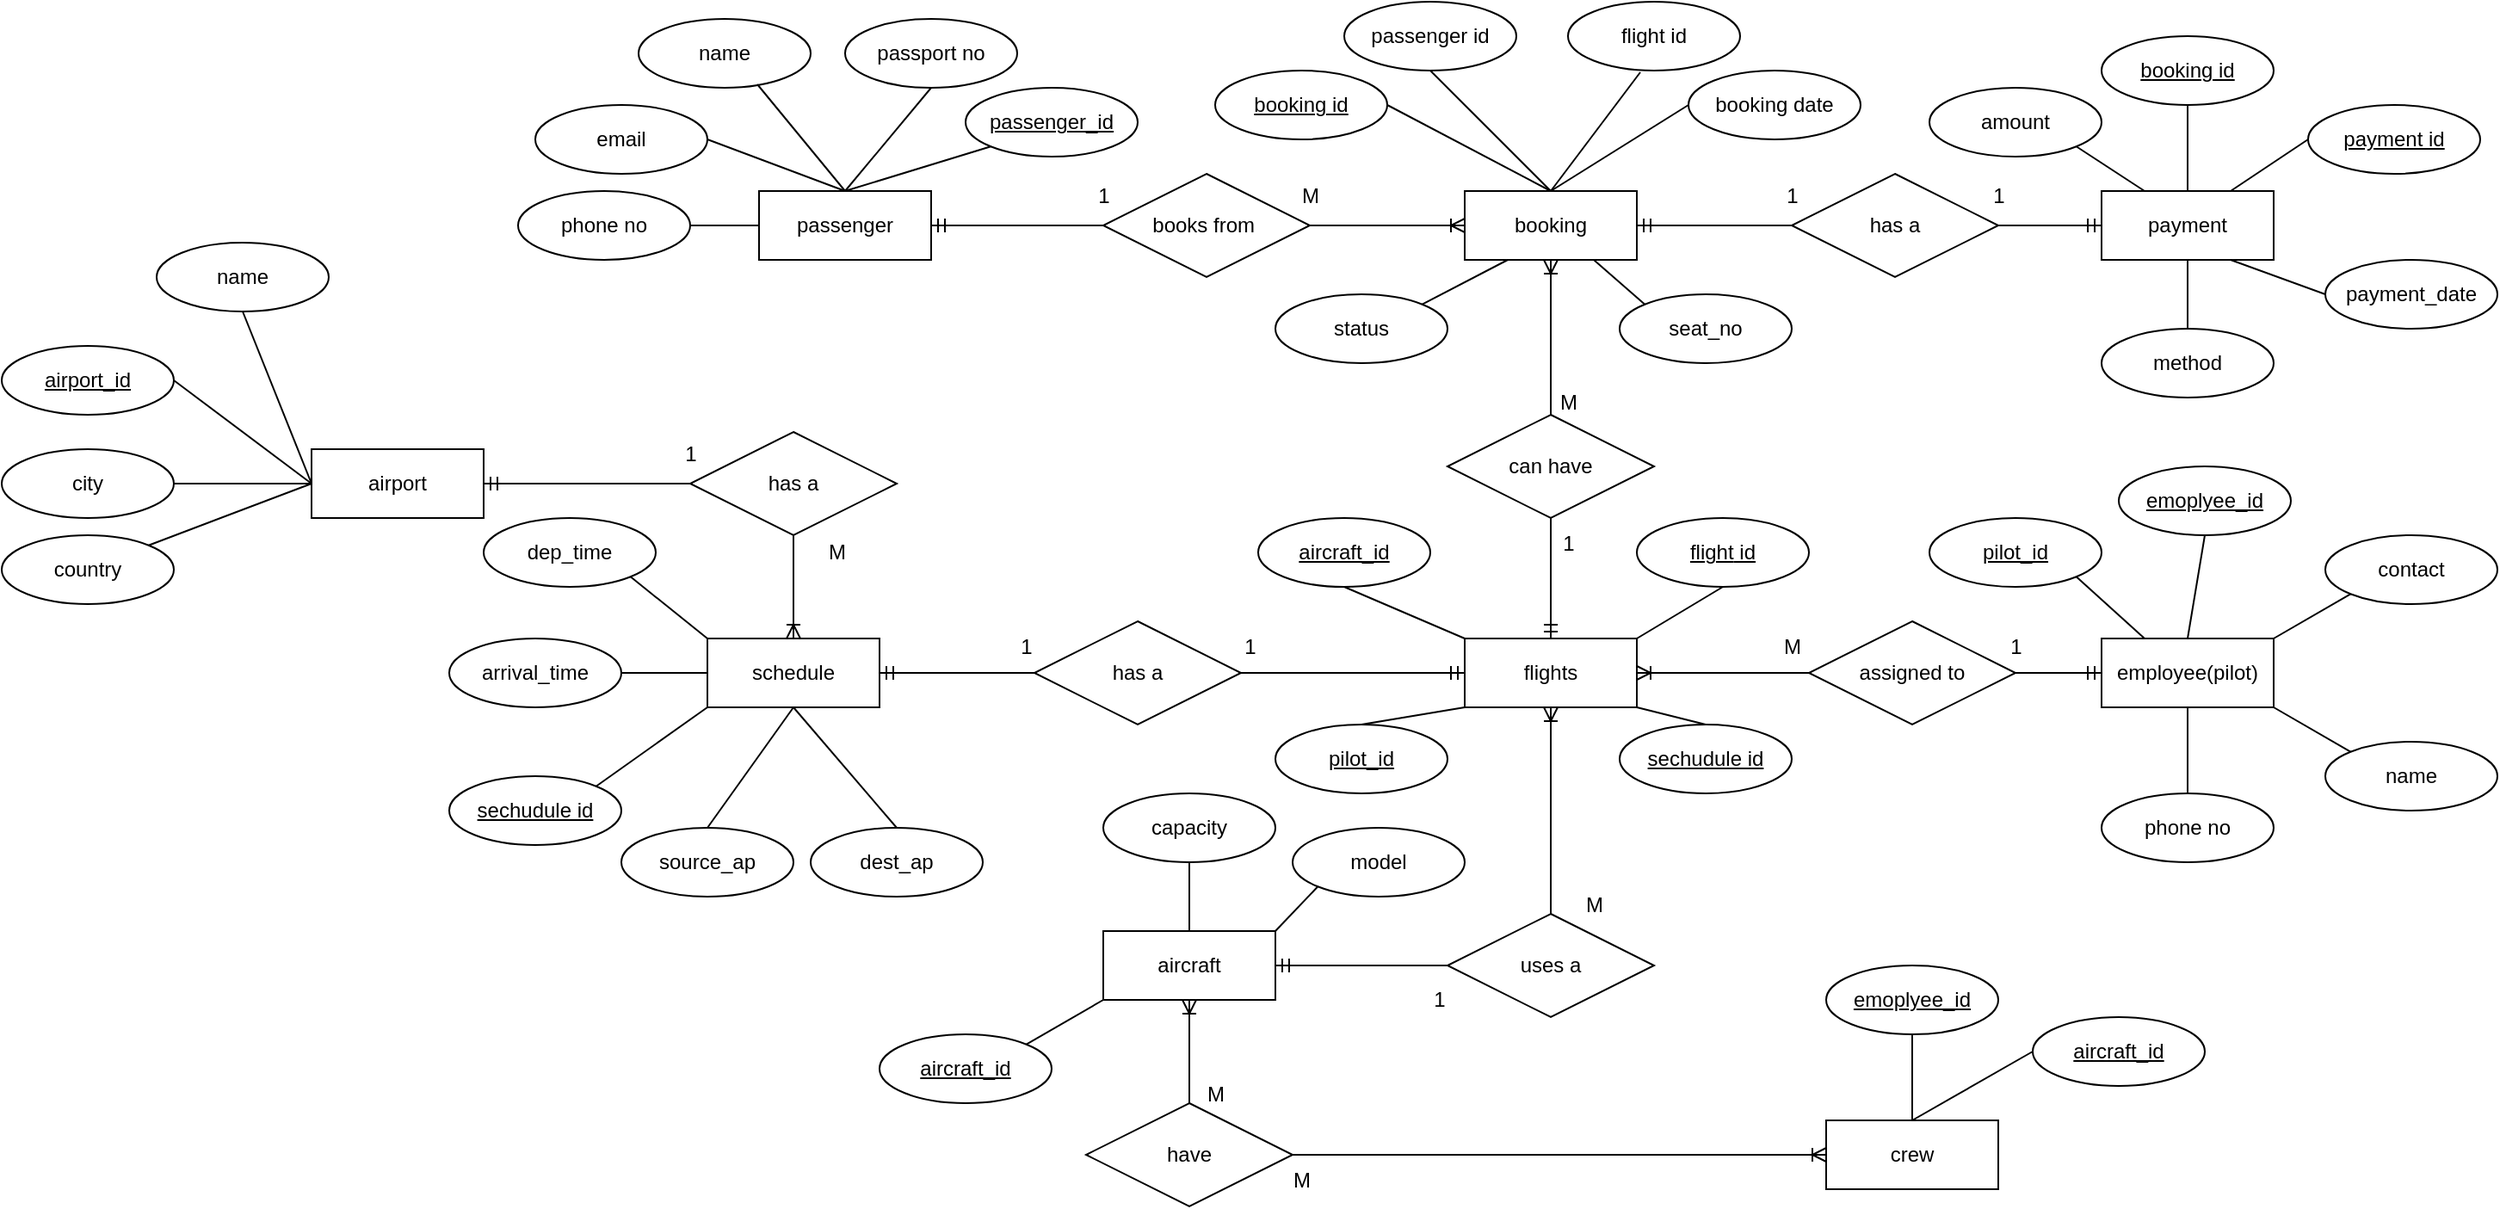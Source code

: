 <mxfile version="26.0.6">
  <diagram name="Page-1" id="0wrUglqg-dA7pXYp0nSl">
    <mxGraphModel dx="2284" dy="746" grid="1" gridSize="10" guides="1" tooltips="1" connect="1" arrows="1" fold="1" page="1" pageScale="1" pageWidth="850" pageHeight="1100" math="0" shadow="0">
      <root>
        <mxCell id="0" />
        <mxCell id="1" parent="0" />
        <mxCell id="RDxLEwMojuRbnxQG7RyW-2" value="passenger" style="whiteSpace=wrap;html=1;align=center;" vertex="1" parent="1">
          <mxGeometry x="160" y="150" width="100" height="40" as="geometry" />
        </mxCell>
        <mxCell id="RDxLEwMojuRbnxQG7RyW-4" value="name" style="ellipse;whiteSpace=wrap;html=1;align=center;" vertex="1" parent="1">
          <mxGeometry x="90" y="50" width="100" height="40" as="geometry" />
        </mxCell>
        <mxCell id="RDxLEwMojuRbnxQG7RyW-5" value="email" style="ellipse;whiteSpace=wrap;html=1;align=center;" vertex="1" parent="1">
          <mxGeometry x="30" y="100" width="100" height="40" as="geometry" />
        </mxCell>
        <mxCell id="RDxLEwMojuRbnxQG7RyW-6" value="phone no" style="ellipse;whiteSpace=wrap;html=1;align=center;" vertex="1" parent="1">
          <mxGeometry x="20" y="150" width="100" height="40" as="geometry" />
        </mxCell>
        <mxCell id="RDxLEwMojuRbnxQG7RyW-7" value="books from&amp;nbsp;" style="shape=rhombus;perimeter=rhombusPerimeter;whiteSpace=wrap;html=1;align=center;" vertex="1" parent="1">
          <mxGeometry x="360" y="140" width="120" height="60" as="geometry" />
        </mxCell>
        <mxCell id="RDxLEwMojuRbnxQG7RyW-11" value="" style="endArrow=none;html=1;rounded=0;exitX=1;exitY=0.5;exitDx=0;exitDy=0;entryX=0;entryY=0.5;entryDx=0;entryDy=0;" edge="1" parent="1" source="RDxLEwMojuRbnxQG7RyW-6" target="RDxLEwMojuRbnxQG7RyW-2">
          <mxGeometry relative="1" as="geometry">
            <mxPoint x="200" y="220" as="sourcePoint" />
            <mxPoint x="360" y="220" as="targetPoint" />
          </mxGeometry>
        </mxCell>
        <mxCell id="RDxLEwMojuRbnxQG7RyW-12" value="" style="endArrow=none;html=1;rounded=0;exitX=1;exitY=0.5;exitDx=0;exitDy=0;entryX=0.5;entryY=0;entryDx=0;entryDy=0;" edge="1" parent="1" source="RDxLEwMojuRbnxQG7RyW-5" target="RDxLEwMojuRbnxQG7RyW-2">
          <mxGeometry relative="1" as="geometry">
            <mxPoint x="190" y="240" as="sourcePoint" />
            <mxPoint x="220" y="200" as="targetPoint" />
          </mxGeometry>
        </mxCell>
        <mxCell id="RDxLEwMojuRbnxQG7RyW-13" value="" style="endArrow=none;html=1;rounded=0;exitX=0.69;exitY=0.95;exitDx=0;exitDy=0;entryX=0.5;entryY=0;entryDx=0;entryDy=0;exitPerimeter=0;" edge="1" parent="1" source="RDxLEwMojuRbnxQG7RyW-4" target="RDxLEwMojuRbnxQG7RyW-2">
          <mxGeometry relative="1" as="geometry">
            <mxPoint x="200" y="250" as="sourcePoint" />
            <mxPoint x="230" y="210" as="targetPoint" />
          </mxGeometry>
        </mxCell>
        <mxCell id="RDxLEwMojuRbnxQG7RyW-14" value="" style="endArrow=none;html=1;rounded=0;exitX=0;exitY=1;exitDx=0;exitDy=0;entryX=0.5;entryY=0;entryDx=0;entryDy=0;" edge="1" parent="1" source="RDxLEwMojuRbnxQG7RyW-75" target="RDxLEwMojuRbnxQG7RyW-2">
          <mxGeometry relative="1" as="geometry">
            <mxPoint x="290" y="80" as="sourcePoint" />
            <mxPoint x="240" y="220" as="targetPoint" />
          </mxGeometry>
        </mxCell>
        <mxCell id="RDxLEwMojuRbnxQG7RyW-16" value="passport no" style="ellipse;whiteSpace=wrap;html=1;align=center;" vertex="1" parent="1">
          <mxGeometry x="210" y="50" width="100" height="40" as="geometry" />
        </mxCell>
        <mxCell id="RDxLEwMojuRbnxQG7RyW-17" value="" style="endArrow=none;html=1;rounded=0;exitX=0.5;exitY=0;exitDx=0;exitDy=0;entryX=0.5;entryY=1;entryDx=0;entryDy=0;" edge="1" parent="1" source="RDxLEwMojuRbnxQG7RyW-2" target="RDxLEwMojuRbnxQG7RyW-16">
          <mxGeometry relative="1" as="geometry">
            <mxPoint x="240" y="120" as="sourcePoint" />
            <mxPoint x="220" y="160" as="targetPoint" />
          </mxGeometry>
        </mxCell>
        <mxCell id="RDxLEwMojuRbnxQG7RyW-18" value="booking" style="whiteSpace=wrap;html=1;align=center;rounded=0;" vertex="1" parent="1">
          <mxGeometry x="570" y="150" width="100" height="40" as="geometry" />
        </mxCell>
        <mxCell id="RDxLEwMojuRbnxQG7RyW-21" value="" style="endArrow=none;html=1;rounded=0;exitX=1;exitY=0.5;exitDx=0;exitDy=0;entryX=0;entryY=0.5;entryDx=0;entryDy=0;startArrow=ERmandOne;startFill=0;" edge="1" parent="1" source="RDxLEwMojuRbnxQG7RyW-2" target="RDxLEwMojuRbnxQG7RyW-7">
          <mxGeometry relative="1" as="geometry">
            <mxPoint x="260" y="230" as="sourcePoint" />
            <mxPoint x="420" y="230" as="targetPoint" />
          </mxGeometry>
        </mxCell>
        <mxCell id="RDxLEwMojuRbnxQG7RyW-23" value="" style="edgeStyle=entityRelationEdgeStyle;fontSize=12;html=1;endArrow=ERoneToMany;rounded=0;exitX=1;exitY=0.5;exitDx=0;exitDy=0;entryX=0;entryY=0.5;entryDx=0;entryDy=0;" edge="1" parent="1" source="RDxLEwMojuRbnxQG7RyW-7" target="RDxLEwMojuRbnxQG7RyW-18">
          <mxGeometry width="100" height="100" relative="1" as="geometry">
            <mxPoint x="510" y="340" as="sourcePoint" />
            <mxPoint x="610" y="240" as="targetPoint" />
          </mxGeometry>
        </mxCell>
        <mxCell id="RDxLEwMojuRbnxQG7RyW-24" value="flights" style="whiteSpace=wrap;html=1;align=center;" vertex="1" parent="1">
          <mxGeometry x="570" y="410" width="100" height="40" as="geometry" />
        </mxCell>
        <mxCell id="RDxLEwMojuRbnxQG7RyW-25" value="can have" style="shape=rhombus;perimeter=rhombusPerimeter;whiteSpace=wrap;html=1;align=center;" vertex="1" parent="1">
          <mxGeometry x="560" y="280" width="120" height="60" as="geometry" />
        </mxCell>
        <mxCell id="RDxLEwMojuRbnxQG7RyW-34" value="" style="endArrow=ERoneToMany;startArrow=none;html=1;rounded=0;entryX=0.5;entryY=1;entryDx=0;entryDy=0;exitX=0.5;exitY=0;exitDx=0;exitDy=0;startFill=0;endFill=0;" edge="1" parent="1" source="RDxLEwMojuRbnxQG7RyW-25" target="RDxLEwMojuRbnxQG7RyW-18">
          <mxGeometry width="50" height="50" relative="1" as="geometry">
            <mxPoint x="550" y="260" as="sourcePoint" />
            <mxPoint x="600" y="210" as="targetPoint" />
          </mxGeometry>
        </mxCell>
        <mxCell id="RDxLEwMojuRbnxQG7RyW-35" value="" style="endArrow=none;startArrow=ERmandOne;html=1;rounded=0;entryX=0.5;entryY=1;entryDx=0;entryDy=0;exitX=0.5;exitY=0;exitDx=0;exitDy=0;startFill=0;endFill=0;" edge="1" parent="1" source="RDxLEwMojuRbnxQG7RyW-24" target="RDxLEwMojuRbnxQG7RyW-25">
          <mxGeometry width="50" height="50" relative="1" as="geometry">
            <mxPoint x="560" y="380" as="sourcePoint" />
            <mxPoint x="610" y="330" as="targetPoint" />
          </mxGeometry>
        </mxCell>
        <mxCell id="RDxLEwMojuRbnxQG7RyW-37" value="" style="endArrow=ERmandOne;html=1;rounded=0;entryX=0;entryY=0.5;entryDx=0;entryDy=0;startArrow=none;startFill=0;endFill=0;exitX=1;exitY=0.5;exitDx=0;exitDy=0;" edge="1" parent="1" source="RDxLEwMojuRbnxQG7RyW-38" target="RDxLEwMojuRbnxQG7RyW-24">
          <mxGeometry relative="1" as="geometry">
            <mxPoint x="440" y="430" as="sourcePoint" />
            <mxPoint x="510" y="430" as="targetPoint" />
          </mxGeometry>
        </mxCell>
        <mxCell id="RDxLEwMojuRbnxQG7RyW-38" value="has a" style="shape=rhombus;perimeter=rhombusPerimeter;whiteSpace=wrap;html=1;align=center;" vertex="1" parent="1">
          <mxGeometry x="320" y="400" width="120" height="60" as="geometry" />
        </mxCell>
        <mxCell id="RDxLEwMojuRbnxQG7RyW-39" value="" style="endArrow=ERmandOne;html=1;rounded=0;startArrow=none;startFill=0;endFill=0;exitX=0;exitY=0.5;exitDx=0;exitDy=0;entryX=1;entryY=0.5;entryDx=0;entryDy=0;" edge="1" parent="1" source="RDxLEwMojuRbnxQG7RyW-38" target="RDxLEwMojuRbnxQG7RyW-40">
          <mxGeometry relative="1" as="geometry">
            <mxPoint x="140" y="440" as="sourcePoint" />
            <mxPoint x="240" y="430" as="targetPoint" />
          </mxGeometry>
        </mxCell>
        <mxCell id="RDxLEwMojuRbnxQG7RyW-40" value="schedule" style="whiteSpace=wrap;html=1;align=center;" vertex="1" parent="1">
          <mxGeometry x="130" y="410" width="100" height="40" as="geometry" />
        </mxCell>
        <mxCell id="RDxLEwMojuRbnxQG7RyW-41" value="airport" style="whiteSpace=wrap;html=1;align=center;" vertex="1" parent="1">
          <mxGeometry x="-100" y="300" width="100" height="40" as="geometry" />
        </mxCell>
        <mxCell id="RDxLEwMojuRbnxQG7RyW-42" value="has a" style="shape=rhombus;perimeter=rhombusPerimeter;whiteSpace=wrap;html=1;align=center;" vertex="1" parent="1">
          <mxGeometry x="120" y="290" width="120" height="60" as="geometry" />
        </mxCell>
        <mxCell id="RDxLEwMojuRbnxQG7RyW-44" value="" style="endArrow=ERoneToMany;startArrow=none;html=1;rounded=0;entryX=0.5;entryY=0;entryDx=0;entryDy=0;exitX=0.5;exitY=1;exitDx=0;exitDy=0;startFill=0;endFill=0;" edge="1" parent="1" source="RDxLEwMojuRbnxQG7RyW-42" target="RDxLEwMojuRbnxQG7RyW-40">
          <mxGeometry width="50" height="50" relative="1" as="geometry">
            <mxPoint x="450" y="350" as="sourcePoint" />
            <mxPoint x="450" y="260" as="targetPoint" />
          </mxGeometry>
        </mxCell>
        <mxCell id="RDxLEwMojuRbnxQG7RyW-45" value="" style="endArrow=ERmandOne;html=1;rounded=0;entryX=1;entryY=0.5;entryDx=0;entryDy=0;startArrow=none;startFill=0;endFill=0;exitX=0;exitY=0.5;exitDx=0;exitDy=0;" edge="1" parent="1" source="RDxLEwMojuRbnxQG7RyW-42" target="RDxLEwMojuRbnxQG7RyW-41">
          <mxGeometry relative="1" as="geometry">
            <mxPoint x="490" y="480" as="sourcePoint" />
            <mxPoint x="580" y="480" as="targetPoint" />
          </mxGeometry>
        </mxCell>
        <mxCell id="RDxLEwMojuRbnxQG7RyW-46" value="uses a" style="shape=rhombus;perimeter=rhombusPerimeter;whiteSpace=wrap;html=1;align=center;" vertex="1" parent="1">
          <mxGeometry x="560" y="570" width="120" height="60" as="geometry" />
        </mxCell>
        <mxCell id="RDxLEwMojuRbnxQG7RyW-47" value="aircraft" style="whiteSpace=wrap;html=1;align=center;" vertex="1" parent="1">
          <mxGeometry x="360" y="580" width="100" height="40" as="geometry" />
        </mxCell>
        <mxCell id="RDxLEwMojuRbnxQG7RyW-48" value="" style="endArrow=ERoneToMany;startArrow=none;html=1;rounded=0;entryX=0.5;entryY=1;entryDx=0;entryDy=0;exitX=0.5;exitY=0;exitDx=0;exitDy=0;startFill=0;endFill=0;" edge="1" parent="1" source="RDxLEwMojuRbnxQG7RyW-46" target="RDxLEwMojuRbnxQG7RyW-24">
          <mxGeometry width="50" height="50" relative="1" as="geometry">
            <mxPoint x="520" y="510" as="sourcePoint" />
            <mxPoint x="520" y="560" as="targetPoint" />
          </mxGeometry>
        </mxCell>
        <mxCell id="RDxLEwMojuRbnxQG7RyW-49" value="" style="endArrow=ERmandOne;html=1;rounded=0;startArrow=none;startFill=0;endFill=0;exitX=0;exitY=0.5;exitDx=0;exitDy=0;entryX=1;entryY=0.5;entryDx=0;entryDy=0;" edge="1" parent="1" source="RDxLEwMojuRbnxQG7RyW-46" target="RDxLEwMojuRbnxQG7RyW-47">
          <mxGeometry relative="1" as="geometry">
            <mxPoint x="490" y="600" as="sourcePoint" />
            <mxPoint x="480" y="600" as="targetPoint" />
          </mxGeometry>
        </mxCell>
        <mxCell id="RDxLEwMojuRbnxQG7RyW-52" value="assigned to" style="shape=rhombus;perimeter=rhombusPerimeter;whiteSpace=wrap;html=1;align=center;" vertex="1" parent="1">
          <mxGeometry x="770" y="400" width="120" height="60" as="geometry" />
        </mxCell>
        <mxCell id="RDxLEwMojuRbnxQG7RyW-53" value="employee(pilot)" style="whiteSpace=wrap;html=1;align=center;" vertex="1" parent="1">
          <mxGeometry x="940" y="410" width="100" height="40" as="geometry" />
        </mxCell>
        <mxCell id="RDxLEwMojuRbnxQG7RyW-54" value="" style="endArrow=ERoneToMany;startArrow=none;html=1;rounded=0;entryX=1;entryY=0.5;entryDx=0;entryDy=0;exitX=0;exitY=0.5;exitDx=0;exitDy=0;startFill=0;endFill=0;" edge="1" parent="1" source="RDxLEwMojuRbnxQG7RyW-52" target="RDxLEwMojuRbnxQG7RyW-24">
          <mxGeometry width="50" height="50" relative="1" as="geometry">
            <mxPoint x="630" y="550" as="sourcePoint" />
            <mxPoint x="630" y="450" as="targetPoint" />
          </mxGeometry>
        </mxCell>
        <mxCell id="RDxLEwMojuRbnxQG7RyW-55" value="" style="endArrow=ERmandOne;html=1;rounded=0;startArrow=none;startFill=0;endFill=0;exitX=1;exitY=0.5;exitDx=0;exitDy=0;entryX=0;entryY=0.5;entryDx=0;entryDy=0;" edge="1" parent="1" source="RDxLEwMojuRbnxQG7RyW-52" target="RDxLEwMojuRbnxQG7RyW-53">
          <mxGeometry relative="1" as="geometry">
            <mxPoint x="630" y="610" as="sourcePoint" />
            <mxPoint x="630" y="650" as="targetPoint" />
          </mxGeometry>
        </mxCell>
        <mxCell id="RDxLEwMojuRbnxQG7RyW-57" value="" style="endArrow=ERoneToMany;startArrow=none;html=1;rounded=0;startFill=0;endFill=0;exitX=0.5;exitY=0;exitDx=0;exitDy=0;entryX=0.5;entryY=1;entryDx=0;entryDy=0;" edge="1" parent="1" source="RDxLEwMojuRbnxQG7RyW-58" target="RDxLEwMojuRbnxQG7RyW-47">
          <mxGeometry width="50" height="50" relative="1" as="geometry">
            <mxPoint x="940" y="570" as="sourcePoint" />
            <mxPoint x="460" y="640" as="targetPoint" />
          </mxGeometry>
        </mxCell>
        <mxCell id="RDxLEwMojuRbnxQG7RyW-58" value="have" style="shape=rhombus;perimeter=rhombusPerimeter;whiteSpace=wrap;html=1;align=center;" vertex="1" parent="1">
          <mxGeometry x="350" y="680" width="120" height="60" as="geometry" />
        </mxCell>
        <mxCell id="RDxLEwMojuRbnxQG7RyW-59" value="" style="endArrow=ERoneToMany;startArrow=none;html=1;rounded=0;startFill=0;endFill=0;exitX=1;exitY=0.5;exitDx=0;exitDy=0;entryX=0;entryY=0.5;entryDx=0;entryDy=0;" edge="1" parent="1" source="RDxLEwMojuRbnxQG7RyW-58" target="RDxLEwMojuRbnxQG7RyW-114">
          <mxGeometry width="50" height="50" relative="1" as="geometry">
            <mxPoint x="960" y="640" as="sourcePoint" />
            <mxPoint x="1000" y="700" as="targetPoint" />
          </mxGeometry>
        </mxCell>
        <mxCell id="RDxLEwMojuRbnxQG7RyW-60" value="payment" style="whiteSpace=wrap;html=1;align=center;rounded=0;" vertex="1" parent="1">
          <mxGeometry x="940" y="150" width="100" height="40" as="geometry" />
        </mxCell>
        <mxCell id="RDxLEwMojuRbnxQG7RyW-61" value="has a" style="shape=rhombus;perimeter=rhombusPerimeter;whiteSpace=wrap;html=1;align=center;" vertex="1" parent="1">
          <mxGeometry x="760" y="140" width="120" height="60" as="geometry" />
        </mxCell>
        <mxCell id="RDxLEwMojuRbnxQG7RyW-63" value="" style="endArrow=ERmandOne;startArrow=none;html=1;rounded=0;entryX=1;entryY=0.5;entryDx=0;entryDy=0;exitX=0;exitY=0.5;exitDx=0;exitDy=0;startFill=0;endFill=0;" edge="1" parent="1" source="RDxLEwMojuRbnxQG7RyW-61" target="RDxLEwMojuRbnxQG7RyW-18">
          <mxGeometry width="50" height="50" relative="1" as="geometry">
            <mxPoint x="630" y="410" as="sourcePoint" />
            <mxPoint x="630" y="350" as="targetPoint" />
          </mxGeometry>
        </mxCell>
        <mxCell id="RDxLEwMojuRbnxQG7RyW-64" value="" style="endArrow=none;startArrow=ERmandOne;html=1;rounded=0;entryX=1;entryY=0.5;entryDx=0;entryDy=0;exitX=0;exitY=0.5;exitDx=0;exitDy=0;startFill=0;endFill=0;" edge="1" parent="1" source="RDxLEwMojuRbnxQG7RyW-60" target="RDxLEwMojuRbnxQG7RyW-61">
          <mxGeometry width="50" height="50" relative="1" as="geometry">
            <mxPoint x="740" y="180" as="sourcePoint" />
            <mxPoint x="680" y="180" as="targetPoint" />
          </mxGeometry>
        </mxCell>
        <mxCell id="RDxLEwMojuRbnxQG7RyW-65" value="" style="endArrow=none;html=1;rounded=0;entryX=0;entryY=0.5;entryDx=0;entryDy=0;exitX=1;exitY=0.5;exitDx=0;exitDy=0;" edge="1" parent="1" source="RDxLEwMojuRbnxQG7RyW-66" target="RDxLEwMojuRbnxQG7RyW-41">
          <mxGeometry relative="1" as="geometry">
            <mxPoint x="-140" y="330" as="sourcePoint" />
            <mxPoint x="-70" y="340" as="targetPoint" />
          </mxGeometry>
        </mxCell>
        <mxCell id="RDxLEwMojuRbnxQG7RyW-66" value="airport_id" style="ellipse;whiteSpace=wrap;html=1;align=center;fontStyle=4;" vertex="1" parent="1">
          <mxGeometry x="-280" y="240" width="100" height="40" as="geometry" />
        </mxCell>
        <mxCell id="RDxLEwMojuRbnxQG7RyW-67" value="country" style="ellipse;whiteSpace=wrap;html=1;align=center;" vertex="1" parent="1">
          <mxGeometry x="-280" y="350" width="100" height="40" as="geometry" />
        </mxCell>
        <mxCell id="RDxLEwMojuRbnxQG7RyW-68" value="city" style="ellipse;whiteSpace=wrap;html=1;align=center;" vertex="1" parent="1">
          <mxGeometry x="-280" y="300" width="100" height="40" as="geometry" />
        </mxCell>
        <mxCell id="RDxLEwMojuRbnxQG7RyW-69" value="name" style="ellipse;whiteSpace=wrap;html=1;align=center;" vertex="1" parent="1">
          <mxGeometry x="-190" y="180" width="100" height="40" as="geometry" />
        </mxCell>
        <mxCell id="RDxLEwMojuRbnxQG7RyW-71" value="" style="endArrow=none;html=1;rounded=0;entryX=0;entryY=0.5;entryDx=0;entryDy=0;exitX=0.5;exitY=1;exitDx=0;exitDy=0;" edge="1" parent="1" source="RDxLEwMojuRbnxQG7RyW-69" target="RDxLEwMojuRbnxQG7RyW-41">
          <mxGeometry relative="1" as="geometry">
            <mxPoint x="-110" y="330" as="sourcePoint" />
            <mxPoint x="-50" y="330" as="targetPoint" />
          </mxGeometry>
        </mxCell>
        <mxCell id="RDxLEwMojuRbnxQG7RyW-72" value="" style="endArrow=none;html=1;rounded=0;entryX=1;entryY=0.5;entryDx=0;entryDy=0;exitX=0;exitY=0.5;exitDx=0;exitDy=0;" edge="1" parent="1" source="RDxLEwMojuRbnxQG7RyW-41" target="RDxLEwMojuRbnxQG7RyW-68">
          <mxGeometry relative="1" as="geometry">
            <mxPoint x="-90" y="280" as="sourcePoint" />
            <mxPoint x="-50" y="330" as="targetPoint" />
          </mxGeometry>
        </mxCell>
        <mxCell id="RDxLEwMojuRbnxQG7RyW-73" value="" style="endArrow=none;html=1;rounded=0;entryX=1;entryY=0;entryDx=0;entryDy=0;exitX=0;exitY=0.5;exitDx=0;exitDy=0;" edge="1" parent="1" source="RDxLEwMojuRbnxQG7RyW-41" target="RDxLEwMojuRbnxQG7RyW-67">
          <mxGeometry relative="1" as="geometry">
            <mxPoint x="-50" y="330" as="sourcePoint" />
            <mxPoint x="-120" y="350" as="targetPoint" />
          </mxGeometry>
        </mxCell>
        <mxCell id="RDxLEwMojuRbnxQG7RyW-75" value="passenger_id" style="ellipse;whiteSpace=wrap;html=1;align=center;fontStyle=4;" vertex="1" parent="1">
          <mxGeometry x="280" y="90" width="100" height="40" as="geometry" />
        </mxCell>
        <mxCell id="RDxLEwMojuRbnxQG7RyW-77" value="booking id" style="ellipse;whiteSpace=wrap;html=1;align=center;fontStyle=4;" vertex="1" parent="1">
          <mxGeometry x="425" y="80" width="100" height="40" as="geometry" />
        </mxCell>
        <mxCell id="RDxLEwMojuRbnxQG7RyW-78" value="passenger id" style="ellipse;whiteSpace=wrap;html=1;align=center;" vertex="1" parent="1">
          <mxGeometry x="500" y="40" width="100" height="40" as="geometry" />
        </mxCell>
        <mxCell id="RDxLEwMojuRbnxQG7RyW-79" value="" style="endArrow=none;html=1;rounded=0;exitX=1;exitY=0.5;exitDx=0;exitDy=0;entryX=0.5;entryY=0;entryDx=0;entryDy=0;" edge="1" parent="1" source="RDxLEwMojuRbnxQG7RyW-77" target="RDxLEwMojuRbnxQG7RyW-18">
          <mxGeometry relative="1" as="geometry">
            <mxPoint x="470" y="120" as="sourcePoint" />
            <mxPoint x="630" y="120" as="targetPoint" />
          </mxGeometry>
        </mxCell>
        <mxCell id="RDxLEwMojuRbnxQG7RyW-80" value="" style="endArrow=none;html=1;rounded=0;exitX=0.5;exitY=1;exitDx=0;exitDy=0;entryX=0.5;entryY=0;entryDx=0;entryDy=0;" edge="1" parent="1" source="RDxLEwMojuRbnxQG7RyW-78" target="RDxLEwMojuRbnxQG7RyW-18">
          <mxGeometry relative="1" as="geometry">
            <mxPoint x="520" y="100" as="sourcePoint" />
            <mxPoint x="630" y="160" as="targetPoint" />
          </mxGeometry>
        </mxCell>
        <mxCell id="RDxLEwMojuRbnxQG7RyW-81" value="flight&lt;span style=&quot;color: rgba(0, 0, 0, 0); font-family: monospace; font-size: 0px; text-align: start; text-wrap-mode: nowrap;&quot;&gt;%3CmxGraphModel%3E%3Croot%3E%3CmxCell%20id%3D%220%22%2F%3E%3CmxCell%20id%3D%221%22%20parent%3D%220%22%2F%3E%3CmxCell%20id%3D%222%22%20value%3D%22passenger%20id%22%20style%3D%22ellipse%3BwhiteSpace%3Dwrap%3Bhtml%3D1%3Balign%3Dcenter%3B%22%20vertex%3D%221%22%20parent%3D%221%22%3E%3CmxGeometry%20x%3D%22550%22%20y%3D%2240%22%20width%3D%22100%22%20height%3D%2240%22%20as%3D%22geometry%22%2F%3E%3C%2FmxCell%3E%3C%2Froot%3E%3C%2FmxGraphModel%3E&lt;/span&gt;&lt;span style=&quot;background-color: transparent; color: light-dark(rgb(0, 0, 0), rgb(255, 255, 255));&quot;&gt;&amp;nbsp;id&lt;/span&gt;" style="ellipse;whiteSpace=wrap;html=1;align=center;" vertex="1" parent="1">
          <mxGeometry x="630" y="40" width="100" height="40" as="geometry" />
        </mxCell>
        <mxCell id="RDxLEwMojuRbnxQG7RyW-82" value="seat_no" style="ellipse;whiteSpace=wrap;html=1;align=center;" vertex="1" parent="1">
          <mxGeometry x="660" y="210" width="100" height="40" as="geometry" />
        </mxCell>
        <mxCell id="RDxLEwMojuRbnxQG7RyW-83" value="status" style="ellipse;whiteSpace=wrap;html=1;align=center;" vertex="1" parent="1">
          <mxGeometry x="460" y="210" width="100" height="40" as="geometry" />
        </mxCell>
        <mxCell id="RDxLEwMojuRbnxQG7RyW-84" value="" style="endArrow=none;html=1;rounded=0;exitX=0.25;exitY=1;exitDx=0;exitDy=0;entryX=1;entryY=0;entryDx=0;entryDy=0;" edge="1" parent="1" source="RDxLEwMojuRbnxQG7RyW-18" target="RDxLEwMojuRbnxQG7RyW-83">
          <mxGeometry relative="1" as="geometry">
            <mxPoint x="320" y="290" as="sourcePoint" />
            <mxPoint x="480" y="290" as="targetPoint" />
          </mxGeometry>
        </mxCell>
        <mxCell id="RDxLEwMojuRbnxQG7RyW-85" value="" style="endArrow=none;html=1;rounded=0;exitX=0.42;exitY=1.025;exitDx=0;exitDy=0;entryX=0.5;entryY=0;entryDx=0;entryDy=0;exitPerimeter=0;" edge="1" parent="1" source="RDxLEwMojuRbnxQG7RyW-81" target="RDxLEwMojuRbnxQG7RyW-18">
          <mxGeometry relative="1" as="geometry">
            <mxPoint x="605" y="200" as="sourcePoint" />
            <mxPoint x="520" y="230" as="targetPoint" />
          </mxGeometry>
        </mxCell>
        <mxCell id="RDxLEwMojuRbnxQG7RyW-86" value="" style="endArrow=none;html=1;rounded=0;exitX=0.75;exitY=1;exitDx=0;exitDy=0;entryX=0;entryY=0;entryDx=0;entryDy=0;" edge="1" parent="1" source="RDxLEwMojuRbnxQG7RyW-18" target="RDxLEwMojuRbnxQG7RyW-82">
          <mxGeometry relative="1" as="geometry">
            <mxPoint x="605" y="200" as="sourcePoint" />
            <mxPoint x="520" y="230" as="targetPoint" />
          </mxGeometry>
        </mxCell>
        <mxCell id="RDxLEwMojuRbnxQG7RyW-87" value="" style="endArrow=none;html=1;rounded=0;exitX=0;exitY=0.5;exitDx=0;exitDy=0;entryX=0.5;entryY=0;entryDx=0;entryDy=0;" edge="1" parent="1" source="RDxLEwMojuRbnxQG7RyW-88" target="RDxLEwMojuRbnxQG7RyW-18">
          <mxGeometry relative="1" as="geometry">
            <mxPoint x="710" y="140" as="sourcePoint" />
            <mxPoint x="625" y="170" as="targetPoint" />
          </mxGeometry>
        </mxCell>
        <mxCell id="RDxLEwMojuRbnxQG7RyW-88" value="booking date" style="ellipse;whiteSpace=wrap;html=1;align=center;" vertex="1" parent="1">
          <mxGeometry x="700" y="80" width="100" height="40" as="geometry" />
        </mxCell>
        <mxCell id="RDxLEwMojuRbnxQG7RyW-89" value="&lt;u&gt;flight&lt;span style=&quot;color: rgba(0, 0, 0, 0); font-family: monospace; font-size: 0px; text-align: start; text-wrap-mode: nowrap;&quot;&gt;%3CmxGraphModel%3E%3Croot%3E%3CmxCell%20id%3D%220%22%2F%3E%3CmxCell%20id%3D%221%22%20parent%3D%220%22%2F%3E%3CmxCell%20id%3D%222%22%20value%3D%22passenger%20id%22%20style%3D%22ellipse%3BwhiteSpace%3Dwrap%3Bhtml%3D1%3Balign%3Dcenter%3B%22%20vertex%3D%221%22%20parent%3D%221%22%3E%3CmxGeometry%20x%3D%22550%22%20y%3D%2240%22%20width%3D%22100%22%20height%3D%2240%22%20as%3D%22geometry%22%2F%3E%3C%2FmxCell%3E%3C%2Froot%3E%3C%2FmxGraphModel%3E&lt;/span&gt;&lt;span style=&quot;background-color: transparent; color: light-dark(rgb(0, 0, 0), rgb(255, 255, 255));&quot;&gt;&amp;nbsp;id&lt;/span&gt;&lt;/u&gt;" style="ellipse;whiteSpace=wrap;html=1;align=center;" vertex="1" parent="1">
          <mxGeometry x="670" y="340" width="100" height="40" as="geometry" />
        </mxCell>
        <mxCell id="RDxLEwMojuRbnxQG7RyW-90" value="&lt;u&gt;aircraft_id&lt;/u&gt;" style="ellipse;whiteSpace=wrap;html=1;align=center;" vertex="1" parent="1">
          <mxGeometry x="450" y="340" width="100" height="40" as="geometry" />
        </mxCell>
        <mxCell id="RDxLEwMojuRbnxQG7RyW-91" value="&lt;u&gt;pilot_id&lt;/u&gt;" style="ellipse;whiteSpace=wrap;html=1;align=center;" vertex="1" parent="1">
          <mxGeometry x="460" y="460" width="100" height="40" as="geometry" />
        </mxCell>
        <mxCell id="RDxLEwMojuRbnxQG7RyW-92" value="&lt;u&gt;sechudule id&lt;/u&gt;" style="ellipse;whiteSpace=wrap;html=1;align=center;" vertex="1" parent="1">
          <mxGeometry x="660" y="460" width="100" height="40" as="geometry" />
        </mxCell>
        <mxCell id="RDxLEwMojuRbnxQG7RyW-93" value="" style="endArrow=none;html=1;rounded=0;entryX=1;entryY=0;entryDx=0;entryDy=0;exitX=0.5;exitY=1;exitDx=0;exitDy=0;" edge="1" parent="1" source="RDxLEwMojuRbnxQG7RyW-89" target="RDxLEwMojuRbnxQG7RyW-24">
          <mxGeometry relative="1" as="geometry">
            <mxPoint x="760" y="390" as="sourcePoint" />
            <mxPoint x="670" y="410" as="targetPoint" />
          </mxGeometry>
        </mxCell>
        <mxCell id="RDxLEwMojuRbnxQG7RyW-94" value="" style="endArrow=none;html=1;rounded=0;entryX=1;entryY=1;entryDx=0;entryDy=0;exitX=0.5;exitY=0;exitDx=0;exitDy=0;" edge="1" parent="1" source="RDxLEwMojuRbnxQG7RyW-92" target="RDxLEwMojuRbnxQG7RyW-24">
          <mxGeometry relative="1" as="geometry">
            <mxPoint x="740" y="390" as="sourcePoint" />
            <mxPoint x="680" y="420" as="targetPoint" />
          </mxGeometry>
        </mxCell>
        <mxCell id="RDxLEwMojuRbnxQG7RyW-95" value="" style="endArrow=none;html=1;rounded=0;entryX=0.5;entryY=1;entryDx=0;entryDy=0;exitX=0;exitY=0;exitDx=0;exitDy=0;" edge="1" parent="1" source="RDxLEwMojuRbnxQG7RyW-24" target="RDxLEwMojuRbnxQG7RyW-90">
          <mxGeometry relative="1" as="geometry">
            <mxPoint x="750" y="400" as="sourcePoint" />
            <mxPoint x="690" y="430" as="targetPoint" />
          </mxGeometry>
        </mxCell>
        <mxCell id="RDxLEwMojuRbnxQG7RyW-96" value="" style="endArrow=none;html=1;rounded=0;entryX=0;entryY=1;entryDx=0;entryDy=0;exitX=0.5;exitY=0;exitDx=0;exitDy=0;" edge="1" parent="1" source="RDxLEwMojuRbnxQG7RyW-91" target="RDxLEwMojuRbnxQG7RyW-24">
          <mxGeometry relative="1" as="geometry">
            <mxPoint x="760" y="410" as="sourcePoint" />
            <mxPoint x="700" y="440" as="targetPoint" />
          </mxGeometry>
        </mxCell>
        <mxCell id="RDxLEwMojuRbnxQG7RyW-97" value="&lt;u&gt;aircraft_id&lt;/u&gt;" style="ellipse;whiteSpace=wrap;html=1;align=center;" vertex="1" parent="1">
          <mxGeometry x="230" y="640" width="100" height="40" as="geometry" />
        </mxCell>
        <mxCell id="RDxLEwMojuRbnxQG7RyW-98" value="capacity" style="ellipse;whiteSpace=wrap;html=1;align=center;" vertex="1" parent="1">
          <mxGeometry x="360" y="500" width="100" height="40" as="geometry" />
        </mxCell>
        <mxCell id="RDxLEwMojuRbnxQG7RyW-99" value="model" style="ellipse;whiteSpace=wrap;html=1;align=center;" vertex="1" parent="1">
          <mxGeometry x="470" y="520" width="100" height="40" as="geometry" />
        </mxCell>
        <mxCell id="RDxLEwMojuRbnxQG7RyW-100" value="" style="endArrow=none;html=1;rounded=0;entryX=1;entryY=0;entryDx=0;entryDy=0;exitX=0;exitY=1;exitDx=0;exitDy=0;" edge="1" parent="1" source="RDxLEwMojuRbnxQG7RyW-47" target="RDxLEwMojuRbnxQG7RyW-97">
          <mxGeometry relative="1" as="geometry">
            <mxPoint x="715" y="720" as="sourcePoint" />
            <mxPoint x="645" y="690" as="targetPoint" />
          </mxGeometry>
        </mxCell>
        <mxCell id="RDxLEwMojuRbnxQG7RyW-101" value="" style="endArrow=none;html=1;rounded=0;exitX=0.5;exitY=0;exitDx=0;exitDy=0;entryX=0.5;entryY=1;entryDx=0;entryDy=0;" edge="1" parent="1" source="RDxLEwMojuRbnxQG7RyW-47" target="RDxLEwMojuRbnxQG7RyW-98">
          <mxGeometry relative="1" as="geometry">
            <mxPoint x="824" y="630" as="sourcePoint" />
            <mxPoint x="830" y="530" as="targetPoint" />
          </mxGeometry>
        </mxCell>
        <mxCell id="RDxLEwMojuRbnxQG7RyW-102" value="" style="endArrow=none;html=1;rounded=0;exitX=1;exitY=0;exitDx=0;exitDy=0;entryX=0;entryY=1;entryDx=0;entryDy=0;" edge="1" parent="1" source="RDxLEwMojuRbnxQG7RyW-47" target="RDxLEwMojuRbnxQG7RyW-99">
          <mxGeometry relative="1" as="geometry">
            <mxPoint x="800" y="640" as="sourcePoint" />
            <mxPoint x="950" y="680" as="targetPoint" />
          </mxGeometry>
        </mxCell>
        <mxCell id="RDxLEwMojuRbnxQG7RyW-103" value="&lt;u&gt;sechudule id&lt;/u&gt;" style="ellipse;whiteSpace=wrap;html=1;align=center;" vertex="1" parent="1">
          <mxGeometry x="-20" y="490" width="100" height="40" as="geometry" />
        </mxCell>
        <mxCell id="RDxLEwMojuRbnxQG7RyW-104" value="source_ap" style="ellipse;whiteSpace=wrap;html=1;align=center;" vertex="1" parent="1">
          <mxGeometry x="80" y="520" width="100" height="40" as="geometry" />
        </mxCell>
        <mxCell id="RDxLEwMojuRbnxQG7RyW-105" value="arrival_time" style="ellipse;whiteSpace=wrap;html=1;align=center;" vertex="1" parent="1">
          <mxGeometry x="-20" y="410" width="100" height="40" as="geometry" />
        </mxCell>
        <mxCell id="RDxLEwMojuRbnxQG7RyW-106" value="dest_ap" style="ellipse;whiteSpace=wrap;html=1;align=center;" vertex="1" parent="1">
          <mxGeometry x="190" y="520" width="100" height="40" as="geometry" />
        </mxCell>
        <mxCell id="RDxLEwMojuRbnxQG7RyW-107" value="dep_time" style="ellipse;whiteSpace=wrap;html=1;align=center;" vertex="1" parent="1">
          <mxGeometry y="340" width="100" height="40" as="geometry" />
        </mxCell>
        <mxCell id="RDxLEwMojuRbnxQG7RyW-108" value="" style="endArrow=none;html=1;rounded=0;exitX=1;exitY=0;exitDx=0;exitDy=0;entryX=0;entryY=1;entryDx=0;entryDy=0;" edge="1" parent="1" source="RDxLEwMojuRbnxQG7RyW-103" target="RDxLEwMojuRbnxQG7RyW-40">
          <mxGeometry relative="1" as="geometry">
            <mxPoint x="132.5" y="470" as="sourcePoint" />
            <mxPoint x="227.5" y="520" as="targetPoint" />
          </mxGeometry>
        </mxCell>
        <mxCell id="RDxLEwMojuRbnxQG7RyW-109" value="" style="endArrow=none;html=1;rounded=0;exitX=0.5;exitY=0;exitDx=0;exitDy=0;entryX=0.5;entryY=1;entryDx=0;entryDy=0;" edge="1" parent="1" source="RDxLEwMojuRbnxQG7RyW-104" target="RDxLEwMojuRbnxQG7RyW-40">
          <mxGeometry relative="1" as="geometry">
            <mxPoint x="40" y="530" as="sourcePoint" />
            <mxPoint x="190" y="460" as="targetPoint" />
          </mxGeometry>
        </mxCell>
        <mxCell id="RDxLEwMojuRbnxQG7RyW-110" value="" style="endArrow=none;html=1;rounded=0;exitX=0.5;exitY=0;exitDx=0;exitDy=0;entryX=0.5;entryY=1;entryDx=0;entryDy=0;" edge="1" parent="1" source="RDxLEwMojuRbnxQG7RyW-106" target="RDxLEwMojuRbnxQG7RyW-40">
          <mxGeometry relative="1" as="geometry">
            <mxPoint x="160" y="540" as="sourcePoint" />
            <mxPoint x="190" y="460" as="targetPoint" />
          </mxGeometry>
        </mxCell>
        <mxCell id="RDxLEwMojuRbnxQG7RyW-111" value="" style="endArrow=none;html=1;rounded=0;exitX=0;exitY=0.5;exitDx=0;exitDy=0;entryX=1;entryY=0.5;entryDx=0;entryDy=0;" edge="1" parent="1" source="RDxLEwMojuRbnxQG7RyW-40" target="RDxLEwMojuRbnxQG7RyW-105">
          <mxGeometry relative="1" as="geometry">
            <mxPoint x="280" y="540" as="sourcePoint" />
            <mxPoint x="190" y="460" as="targetPoint" />
          </mxGeometry>
        </mxCell>
        <mxCell id="RDxLEwMojuRbnxQG7RyW-112" value="" style="endArrow=none;html=1;rounded=0;exitX=0;exitY=0;exitDx=0;exitDy=0;entryX=1;entryY=1;entryDx=0;entryDy=0;" edge="1" parent="1" source="RDxLEwMojuRbnxQG7RyW-40" target="RDxLEwMojuRbnxQG7RyW-107">
          <mxGeometry relative="1" as="geometry">
            <mxPoint x="140" y="440" as="sourcePoint" />
            <mxPoint x="80" y="460" as="targetPoint" />
          </mxGeometry>
        </mxCell>
        <mxCell id="RDxLEwMojuRbnxQG7RyW-114" value="crew" style="whiteSpace=wrap;html=1;align=center;" vertex="1" parent="1">
          <mxGeometry x="780" y="690" width="100" height="40" as="geometry" />
        </mxCell>
        <mxCell id="RDxLEwMojuRbnxQG7RyW-116" value="&lt;u&gt;emoplyee_id&lt;/u&gt;" style="ellipse;whiteSpace=wrap;html=1;align=center;" vertex="1" parent="1">
          <mxGeometry x="950" y="310" width="100" height="40" as="geometry" />
        </mxCell>
        <mxCell id="RDxLEwMojuRbnxQG7RyW-117" value="name" style="ellipse;whiteSpace=wrap;html=1;align=center;" vertex="1" parent="1">
          <mxGeometry x="1070" y="470" width="100" height="40" as="geometry" />
        </mxCell>
        <mxCell id="RDxLEwMojuRbnxQG7RyW-118" value="phone no" style="ellipse;whiteSpace=wrap;html=1;align=center;" vertex="1" parent="1">
          <mxGeometry x="940" y="500" width="100" height="40" as="geometry" />
        </mxCell>
        <mxCell id="RDxLEwMojuRbnxQG7RyW-119" value="contact" style="ellipse;whiteSpace=wrap;html=1;align=center;" vertex="1" parent="1">
          <mxGeometry x="1070" y="350" width="100" height="40" as="geometry" />
        </mxCell>
        <mxCell id="RDxLEwMojuRbnxQG7RyW-120" value="" style="endArrow=none;html=1;rounded=0;entryX=0.5;entryY=0;entryDx=0;entryDy=0;" edge="1" parent="1" target="RDxLEwMojuRbnxQG7RyW-53">
          <mxGeometry relative="1" as="geometry">
            <mxPoint x="1000" y="350" as="sourcePoint" />
            <mxPoint x="680" y="420" as="targetPoint" />
          </mxGeometry>
        </mxCell>
        <mxCell id="RDxLEwMojuRbnxQG7RyW-121" value="" style="endArrow=none;html=1;rounded=0;entryX=1;entryY=0;entryDx=0;entryDy=0;exitX=0;exitY=1;exitDx=0;exitDy=0;" edge="1" parent="1" source="RDxLEwMojuRbnxQG7RyW-119" target="RDxLEwMojuRbnxQG7RyW-53">
          <mxGeometry relative="1" as="geometry">
            <mxPoint x="1000" y="360" as="sourcePoint" />
            <mxPoint x="1000" y="420" as="targetPoint" />
          </mxGeometry>
        </mxCell>
        <mxCell id="RDxLEwMojuRbnxQG7RyW-122" value="" style="endArrow=none;html=1;rounded=0;entryX=1;entryY=1;entryDx=0;entryDy=0;exitX=0;exitY=0;exitDx=0;exitDy=0;" edge="1" parent="1" source="RDxLEwMojuRbnxQG7RyW-117" target="RDxLEwMojuRbnxQG7RyW-53">
          <mxGeometry relative="1" as="geometry">
            <mxPoint x="1095" y="394" as="sourcePoint" />
            <mxPoint x="1050" y="420" as="targetPoint" />
          </mxGeometry>
        </mxCell>
        <mxCell id="RDxLEwMojuRbnxQG7RyW-123" value="" style="endArrow=none;html=1;rounded=0;entryX=0.5;entryY=1;entryDx=0;entryDy=0;exitX=0.5;exitY=0;exitDx=0;exitDy=0;" edge="1" parent="1" source="RDxLEwMojuRbnxQG7RyW-118" target="RDxLEwMojuRbnxQG7RyW-53">
          <mxGeometry relative="1" as="geometry">
            <mxPoint x="1095" y="486" as="sourcePoint" />
            <mxPoint x="1050" y="460" as="targetPoint" />
          </mxGeometry>
        </mxCell>
        <mxCell id="RDxLEwMojuRbnxQG7RyW-124" value="booking id" style="ellipse;whiteSpace=wrap;html=1;align=center;fontStyle=4;" vertex="1" parent="1">
          <mxGeometry x="940" y="60" width="100" height="40" as="geometry" />
        </mxCell>
        <mxCell id="RDxLEwMojuRbnxQG7RyW-125" value="payment id" style="ellipse;whiteSpace=wrap;html=1;align=center;fontStyle=4;" vertex="1" parent="1">
          <mxGeometry x="1060" y="100" width="100" height="40" as="geometry" />
        </mxCell>
        <mxCell id="RDxLEwMojuRbnxQG7RyW-126" value="payment_date" style="ellipse;whiteSpace=wrap;html=1;align=center;" vertex="1" parent="1">
          <mxGeometry x="1070" y="190" width="100" height="40" as="geometry" />
        </mxCell>
        <mxCell id="RDxLEwMojuRbnxQG7RyW-127" value="method" style="ellipse;whiteSpace=wrap;html=1;align=center;" vertex="1" parent="1">
          <mxGeometry x="940" y="230" width="100" height="40" as="geometry" />
        </mxCell>
        <mxCell id="RDxLEwMojuRbnxQG7RyW-128" value="amount" style="ellipse;whiteSpace=wrap;html=1;align=center;" vertex="1" parent="1">
          <mxGeometry x="840" y="90" width="100" height="40" as="geometry" />
        </mxCell>
        <mxCell id="RDxLEwMojuRbnxQG7RyW-129" value="" style="endArrow=none;html=1;rounded=0;entryX=0.5;entryY=0;entryDx=0;entryDy=0;exitX=0.5;exitY=1;exitDx=0;exitDy=0;" edge="1" parent="1" source="RDxLEwMojuRbnxQG7RyW-124" target="RDxLEwMojuRbnxQG7RyW-60">
          <mxGeometry relative="1" as="geometry">
            <mxPoint x="1090" y="-10" as="sourcePoint" />
            <mxPoint x="1086" y="321" as="targetPoint" />
          </mxGeometry>
        </mxCell>
        <mxCell id="RDxLEwMojuRbnxQG7RyW-130" value="" style="endArrow=none;html=1;rounded=0;entryX=0.5;entryY=0;entryDx=0;entryDy=0;exitX=0.5;exitY=1;exitDx=0;exitDy=0;" edge="1" parent="1" source="RDxLEwMojuRbnxQG7RyW-60" target="RDxLEwMojuRbnxQG7RyW-127">
          <mxGeometry relative="1" as="geometry">
            <mxPoint x="1010" y="370" as="sourcePoint" />
            <mxPoint x="1010" y="430" as="targetPoint" />
          </mxGeometry>
        </mxCell>
        <mxCell id="RDxLEwMojuRbnxQG7RyW-131" value="" style="endArrow=none;html=1;rounded=0;entryX=0.25;entryY=0;entryDx=0;entryDy=0;exitX=1;exitY=1;exitDx=0;exitDy=0;" edge="1" parent="1" source="RDxLEwMojuRbnxQG7RyW-128" target="RDxLEwMojuRbnxQG7RyW-60">
          <mxGeometry relative="1" as="geometry">
            <mxPoint x="1020" y="380" as="sourcePoint" />
            <mxPoint x="1020" y="440" as="targetPoint" />
          </mxGeometry>
        </mxCell>
        <mxCell id="RDxLEwMojuRbnxQG7RyW-132" value="" style="endArrow=none;html=1;rounded=0;entryX=0.75;entryY=0;entryDx=0;entryDy=0;exitX=0;exitY=0.5;exitDx=0;exitDy=0;" edge="1" parent="1" source="RDxLEwMojuRbnxQG7RyW-125" target="RDxLEwMojuRbnxQG7RyW-60">
          <mxGeometry relative="1" as="geometry">
            <mxPoint x="1030" y="390" as="sourcePoint" />
            <mxPoint x="1030" y="450" as="targetPoint" />
          </mxGeometry>
        </mxCell>
        <mxCell id="RDxLEwMojuRbnxQG7RyW-133" value="" style="endArrow=none;html=1;rounded=0;entryX=0.75;entryY=1;entryDx=0;entryDy=0;exitX=0;exitY=0.5;exitDx=0;exitDy=0;" edge="1" parent="1" source="RDxLEwMojuRbnxQG7RyW-126" target="RDxLEwMojuRbnxQG7RyW-60">
          <mxGeometry relative="1" as="geometry">
            <mxPoint x="1070" y="130" as="sourcePoint" />
            <mxPoint x="1025" y="160" as="targetPoint" />
          </mxGeometry>
        </mxCell>
        <mxCell id="RDxLEwMojuRbnxQG7RyW-134" value="&lt;u&gt;pilot_id&lt;/u&gt;" style="ellipse;whiteSpace=wrap;html=1;align=center;" vertex="1" parent="1">
          <mxGeometry x="840" y="340" width="100" height="40" as="geometry" />
        </mxCell>
        <mxCell id="RDxLEwMojuRbnxQG7RyW-135" value="" style="endArrow=none;html=1;rounded=0;entryX=0.25;entryY=0;entryDx=0;entryDy=0;exitX=1;exitY=1;exitDx=0;exitDy=0;" edge="1" parent="1" source="RDxLEwMojuRbnxQG7RyW-134" target="RDxLEwMojuRbnxQG7RyW-53">
          <mxGeometry relative="1" as="geometry">
            <mxPoint x="1010" y="360" as="sourcePoint" />
            <mxPoint x="1000" y="420" as="targetPoint" />
          </mxGeometry>
        </mxCell>
        <mxCell id="RDxLEwMojuRbnxQG7RyW-136" value="&lt;u&gt;emoplyee_id&lt;/u&gt;" style="ellipse;whiteSpace=wrap;html=1;align=center;" vertex="1" parent="1">
          <mxGeometry x="780" y="600" width="100" height="40" as="geometry" />
        </mxCell>
        <mxCell id="RDxLEwMojuRbnxQG7RyW-137" value="&lt;u&gt;aircraft_id&lt;/u&gt;" style="ellipse;whiteSpace=wrap;html=1;align=center;" vertex="1" parent="1">
          <mxGeometry x="900" y="630" width="100" height="40" as="geometry" />
        </mxCell>
        <mxCell id="RDxLEwMojuRbnxQG7RyW-138" value="" style="endArrow=none;html=1;rounded=0;entryX=0.5;entryY=1;entryDx=0;entryDy=0;exitX=0.5;exitY=0;exitDx=0;exitDy=0;" edge="1" parent="1" source="RDxLEwMojuRbnxQG7RyW-114" target="RDxLEwMojuRbnxQG7RyW-136">
          <mxGeometry relative="1" as="geometry">
            <mxPoint x="935" y="384" as="sourcePoint" />
            <mxPoint x="975" y="420" as="targetPoint" />
          </mxGeometry>
        </mxCell>
        <mxCell id="RDxLEwMojuRbnxQG7RyW-139" value="" style="endArrow=none;html=1;rounded=0;entryX=0;entryY=0.5;entryDx=0;entryDy=0;exitX=0.5;exitY=0;exitDx=0;exitDy=0;" edge="1" parent="1" source="RDxLEwMojuRbnxQG7RyW-114" target="RDxLEwMojuRbnxQG7RyW-137">
          <mxGeometry relative="1" as="geometry">
            <mxPoint x="840" y="700" as="sourcePoint" />
            <mxPoint x="840" y="650" as="targetPoint" />
          </mxGeometry>
        </mxCell>
        <mxCell id="RDxLEwMojuRbnxQG7RyW-141" value="1" style="text;html=1;align=center;verticalAlign=middle;resizable=0;points=[];autosize=1;strokeColor=none;fillColor=none;" vertex="1" parent="1">
          <mxGeometry x="345" y="138" width="30" height="30" as="geometry" />
        </mxCell>
        <mxCell id="RDxLEwMojuRbnxQG7RyW-142" value="M" style="text;html=1;align=center;verticalAlign=middle;resizable=0;points=[];autosize=1;strokeColor=none;fillColor=none;" vertex="1" parent="1">
          <mxGeometry x="465" y="138" width="30" height="30" as="geometry" />
        </mxCell>
        <mxCell id="RDxLEwMojuRbnxQG7RyW-143" value="1" style="text;html=1;align=center;verticalAlign=middle;resizable=0;points=[];autosize=1;strokeColor=none;fillColor=none;" vertex="1" parent="1">
          <mxGeometry x="745" y="138" width="30" height="30" as="geometry" />
        </mxCell>
        <mxCell id="RDxLEwMojuRbnxQG7RyW-144" value="1" style="text;html=1;align=center;verticalAlign=middle;resizable=0;points=[];autosize=1;strokeColor=none;fillColor=none;" vertex="1" parent="1">
          <mxGeometry x="865" y="138" width="30" height="30" as="geometry" />
        </mxCell>
        <mxCell id="RDxLEwMojuRbnxQG7RyW-145" value="1" style="text;html=1;align=center;verticalAlign=middle;resizable=0;points=[];autosize=1;strokeColor=none;fillColor=none;" vertex="1" parent="1">
          <mxGeometry x="875" y="400" width="30" height="30" as="geometry" />
        </mxCell>
        <mxCell id="RDxLEwMojuRbnxQG7RyW-146" value="M" style="text;html=1;align=center;verticalAlign=middle;resizable=0;points=[];autosize=1;strokeColor=none;fillColor=none;" vertex="1" parent="1">
          <mxGeometry x="745" y="400" width="30" height="30" as="geometry" />
        </mxCell>
        <mxCell id="RDxLEwMojuRbnxQG7RyW-147" value="1" style="text;html=1;align=center;verticalAlign=middle;resizable=0;points=[];autosize=1;strokeColor=none;fillColor=none;" vertex="1" parent="1">
          <mxGeometry x="430" y="400" width="30" height="30" as="geometry" />
        </mxCell>
        <mxCell id="RDxLEwMojuRbnxQG7RyW-148" value="1" style="text;html=1;align=center;verticalAlign=middle;resizable=0;points=[];autosize=1;strokeColor=none;fillColor=none;" vertex="1" parent="1">
          <mxGeometry x="300" y="400" width="30" height="30" as="geometry" />
        </mxCell>
        <mxCell id="RDxLEwMojuRbnxQG7RyW-149" value="M" style="text;html=1;align=center;verticalAlign=middle;resizable=0;points=[];autosize=1;strokeColor=none;fillColor=none;" vertex="1" parent="1">
          <mxGeometry x="190" y="345" width="30" height="30" as="geometry" />
        </mxCell>
        <mxCell id="RDxLEwMojuRbnxQG7RyW-150" value="1" style="text;html=1;align=center;verticalAlign=middle;resizable=0;points=[];autosize=1;strokeColor=none;fillColor=none;" vertex="1" parent="1">
          <mxGeometry x="105" y="288" width="30" height="30" as="geometry" />
        </mxCell>
        <mxCell id="RDxLEwMojuRbnxQG7RyW-151" value="M" style="text;html=1;align=center;verticalAlign=middle;resizable=0;points=[];autosize=1;strokeColor=none;fillColor=none;" vertex="1" parent="1">
          <mxGeometry x="630" y="550" width="30" height="30" as="geometry" />
        </mxCell>
        <mxCell id="RDxLEwMojuRbnxQG7RyW-152" value="1" style="text;html=1;align=center;verticalAlign=middle;resizable=0;points=[];autosize=1;strokeColor=none;fillColor=none;" vertex="1" parent="1">
          <mxGeometry x="540" y="605" width="30" height="30" as="geometry" />
        </mxCell>
        <mxCell id="RDxLEwMojuRbnxQG7RyW-153" value="M" style="text;html=1;align=center;verticalAlign=middle;resizable=0;points=[];autosize=1;strokeColor=none;fillColor=none;" vertex="1" parent="1">
          <mxGeometry x="410" y="660" width="30" height="30" as="geometry" />
        </mxCell>
        <mxCell id="RDxLEwMojuRbnxQG7RyW-154" value="M" style="text;html=1;align=center;verticalAlign=middle;resizable=0;points=[];autosize=1;strokeColor=none;fillColor=none;" vertex="1" parent="1">
          <mxGeometry x="460" y="710" width="30" height="30" as="geometry" />
        </mxCell>
        <mxCell id="RDxLEwMojuRbnxQG7RyW-155" value="M" style="text;html=1;align=center;verticalAlign=middle;resizable=0;points=[];autosize=1;strokeColor=none;fillColor=none;" vertex="1" parent="1">
          <mxGeometry x="615" y="258" width="30" height="30" as="geometry" />
        </mxCell>
        <mxCell id="RDxLEwMojuRbnxQG7RyW-156" value="1" style="text;html=1;align=center;verticalAlign=middle;resizable=0;points=[];autosize=1;strokeColor=none;fillColor=none;" vertex="1" parent="1">
          <mxGeometry x="615" y="340" width="30" height="30" as="geometry" />
        </mxCell>
      </root>
    </mxGraphModel>
  </diagram>
</mxfile>
